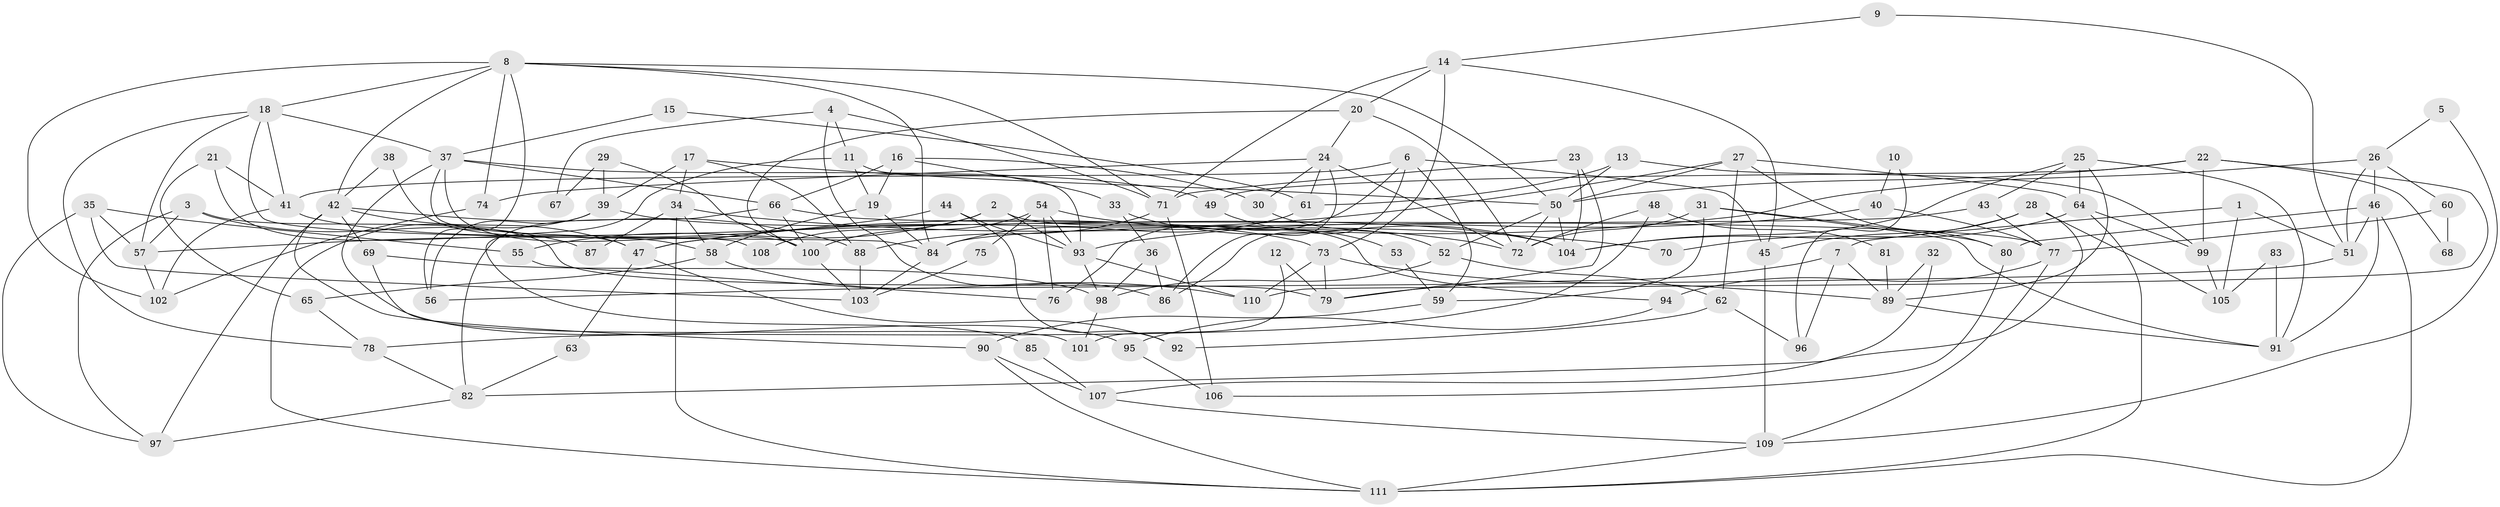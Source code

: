 // coarse degree distribution, {5: 0.2222222222222222, 6: 0.125, 4: 0.1388888888888889, 7: 0.125, 11: 0.041666666666666664, 2: 0.1527777777777778, 9: 0.05555555555555555, 3: 0.1388888888888889}
// Generated by graph-tools (version 1.1) at 2025/42/03/06/25 10:42:01]
// undirected, 111 vertices, 222 edges
graph export_dot {
graph [start="1"]
  node [color=gray90,style=filled];
  1;
  2;
  3;
  4;
  5;
  6;
  7;
  8;
  9;
  10;
  11;
  12;
  13;
  14;
  15;
  16;
  17;
  18;
  19;
  20;
  21;
  22;
  23;
  24;
  25;
  26;
  27;
  28;
  29;
  30;
  31;
  32;
  33;
  34;
  35;
  36;
  37;
  38;
  39;
  40;
  41;
  42;
  43;
  44;
  45;
  46;
  47;
  48;
  49;
  50;
  51;
  52;
  53;
  54;
  55;
  56;
  57;
  58;
  59;
  60;
  61;
  62;
  63;
  64;
  65;
  66;
  67;
  68;
  69;
  70;
  71;
  72;
  73;
  74;
  75;
  76;
  77;
  78;
  79;
  80;
  81;
  82;
  83;
  84;
  85;
  86;
  87;
  88;
  89;
  90;
  91;
  92;
  93;
  94;
  95;
  96;
  97;
  98;
  99;
  100;
  101;
  102;
  103;
  104;
  105;
  106;
  107;
  108;
  109;
  110;
  111;
  1 -- 51;
  1 -- 7;
  1 -- 105;
  2 -- 93;
  2 -- 55;
  2 -- 94;
  2 -- 108;
  3 -- 97;
  3 -- 57;
  3 -- 79;
  3 -- 87;
  4 -- 71;
  4 -- 11;
  4 -- 67;
  4 -- 86;
  5 -- 109;
  5 -- 26;
  6 -- 41;
  6 -- 86;
  6 -- 45;
  6 -- 59;
  6 -- 76;
  7 -- 79;
  7 -- 89;
  7 -- 96;
  8 -- 74;
  8 -- 42;
  8 -- 18;
  8 -- 50;
  8 -- 56;
  8 -- 71;
  8 -- 84;
  8 -- 102;
  9 -- 51;
  9 -- 14;
  10 -- 40;
  10 -- 96;
  11 -- 93;
  11 -- 19;
  11 -- 85;
  12 -- 101;
  12 -- 79;
  13 -- 99;
  13 -- 50;
  13 -- 61;
  14 -- 71;
  14 -- 45;
  14 -- 20;
  14 -- 73;
  15 -- 37;
  15 -- 61;
  16 -- 30;
  16 -- 66;
  16 -- 19;
  16 -- 33;
  17 -- 50;
  17 -- 34;
  17 -- 39;
  17 -- 88;
  18 -- 84;
  18 -- 37;
  18 -- 41;
  18 -- 57;
  18 -- 78;
  19 -- 58;
  19 -- 84;
  20 -- 72;
  20 -- 24;
  20 -- 100;
  21 -- 41;
  21 -- 47;
  21 -- 65;
  22 -- 50;
  22 -- 110;
  22 -- 49;
  22 -- 68;
  22 -- 99;
  23 -- 71;
  23 -- 104;
  23 -- 79;
  24 -- 61;
  24 -- 30;
  24 -- 72;
  24 -- 74;
  24 -- 86;
  25 -- 89;
  25 -- 104;
  25 -- 43;
  25 -- 64;
  25 -- 91;
  26 -- 51;
  26 -- 47;
  26 -- 46;
  26 -- 60;
  27 -- 80;
  27 -- 50;
  27 -- 47;
  27 -- 62;
  27 -- 64;
  28 -- 105;
  28 -- 82;
  28 -- 45;
  28 -- 104;
  29 -- 39;
  29 -- 100;
  29 -- 67;
  30 -- 52;
  31 -- 80;
  31 -- 91;
  31 -- 59;
  31 -- 72;
  32 -- 89;
  32 -- 107;
  33 -- 104;
  33 -- 36;
  34 -- 111;
  34 -- 58;
  34 -- 70;
  34 -- 87;
  35 -- 103;
  35 -- 57;
  35 -- 55;
  35 -- 97;
  36 -- 86;
  36 -- 98;
  37 -- 66;
  37 -- 49;
  37 -- 95;
  37 -- 100;
  37 -- 108;
  38 -- 58;
  38 -- 42;
  39 -- 104;
  39 -- 56;
  39 -- 111;
  40 -- 93;
  40 -- 77;
  41 -- 73;
  41 -- 102;
  42 -- 90;
  42 -- 88;
  42 -- 47;
  42 -- 69;
  42 -- 97;
  43 -- 84;
  43 -- 77;
  44 -- 93;
  44 -- 57;
  44 -- 92;
  45 -- 109;
  46 -- 111;
  46 -- 51;
  46 -- 80;
  46 -- 91;
  47 -- 63;
  47 -- 92;
  48 -- 78;
  48 -- 72;
  48 -- 81;
  49 -- 53;
  50 -- 72;
  50 -- 52;
  50 -- 104;
  51 -- 56;
  52 -- 62;
  52 -- 98;
  53 -- 59;
  54 -- 100;
  54 -- 72;
  54 -- 75;
  54 -- 76;
  54 -- 93;
  55 -- 76;
  57 -- 102;
  58 -- 65;
  58 -- 110;
  59 -- 90;
  60 -- 77;
  60 -- 68;
  61 -- 84;
  62 -- 92;
  62 -- 96;
  63 -- 82;
  64 -- 70;
  64 -- 99;
  64 -- 111;
  65 -- 78;
  66 -- 100;
  66 -- 77;
  66 -- 82;
  69 -- 98;
  69 -- 101;
  71 -- 88;
  71 -- 106;
  73 -- 79;
  73 -- 89;
  73 -- 110;
  74 -- 102;
  75 -- 103;
  77 -- 109;
  77 -- 94;
  78 -- 82;
  80 -- 106;
  81 -- 89;
  82 -- 97;
  83 -- 91;
  83 -- 105;
  84 -- 103;
  85 -- 107;
  88 -- 103;
  89 -- 91;
  90 -- 111;
  90 -- 107;
  93 -- 98;
  93 -- 110;
  94 -- 95;
  95 -- 106;
  98 -- 101;
  99 -- 105;
  100 -- 103;
  107 -- 109;
  109 -- 111;
}
